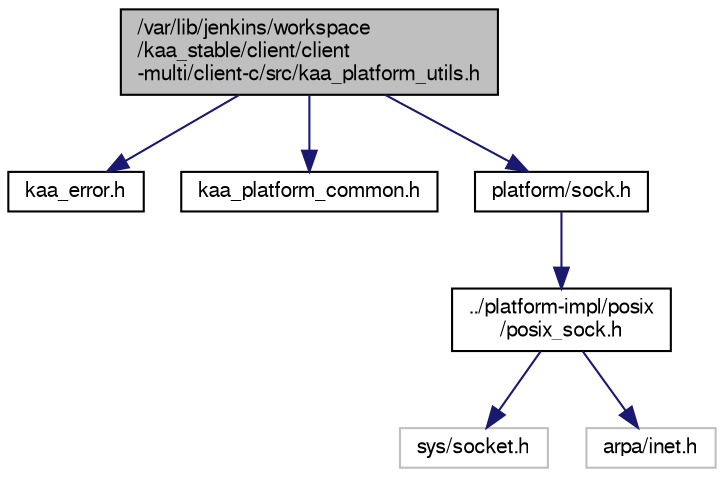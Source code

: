digraph "/var/lib/jenkins/workspace/kaa_stable/client/client-multi/client-c/src/kaa_platform_utils.h"
{
  bgcolor="transparent";
  edge [fontname="FreeSans",fontsize="10",labelfontname="FreeSans",labelfontsize="10"];
  node [fontname="FreeSans",fontsize="10",shape=record];
  Node1 [label="/var/lib/jenkins/workspace\l/kaa_stable/client/client\l-multi/client-c/src/kaa_platform_utils.h",height=0.2,width=0.4,color="black", fillcolor="grey75", style="filled" fontcolor="black"];
  Node1 -> Node2 [color="midnightblue",fontsize="10",style="solid",fontname="FreeSans"];
  Node2 [label="kaa_error.h",height=0.2,width=0.4,color="black",URL="$kaa__error_8h.html",tooltip="Kaa error codes. "];
  Node1 -> Node3 [color="midnightblue",fontsize="10",style="solid",fontname="FreeSans"];
  Node3 [label="kaa_platform_common.h",height=0.2,width=0.4,color="black",URL="$kaa__platform__common_8h.html"];
  Node1 -> Node4 [color="midnightblue",fontsize="10",style="solid",fontname="FreeSans"];
  Node4 [label="platform/sock.h",height=0.2,width=0.4,color="black",URL="$sock_8h.html"];
  Node4 -> Node5 [color="midnightblue",fontsize="10",style="solid",fontname="FreeSans"];
  Node5 [label="../platform-impl/posix\l/posix_sock.h",height=0.2,width=0.4,color="black",URL="$posix__sock_8h.html"];
  Node5 -> Node6 [color="midnightblue",fontsize="10",style="solid",fontname="FreeSans"];
  Node6 [label="sys/socket.h",height=0.2,width=0.4,color="grey75"];
  Node5 -> Node7 [color="midnightblue",fontsize="10",style="solid",fontname="FreeSans"];
  Node7 [label="arpa/inet.h",height=0.2,width=0.4,color="grey75"];
}
